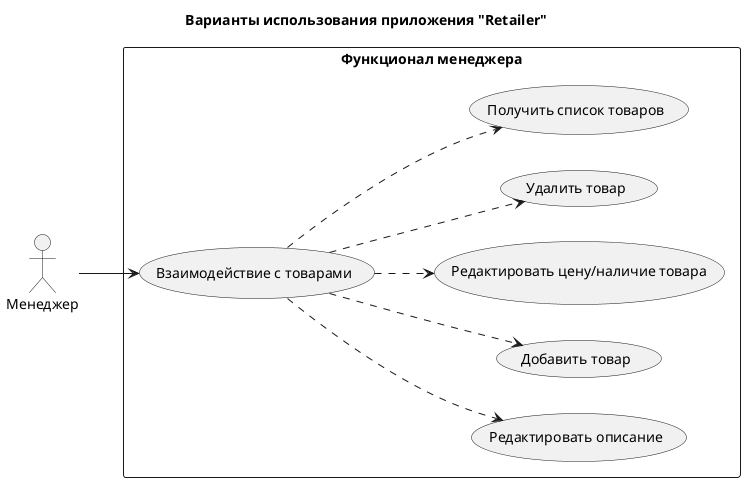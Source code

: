 @startuml "Retailer"

title Варианты использования приложения "Retailer"

left to right direction

actor :Менеджер: as Admin


rectangle "Функционал менеджера" {
    usecase "Взаимодействие с товарами" as Product
    usecase "Редактировать описание" as AdminEditProduct
    usecase "Добавить товар" as AdminAddProduct
	usecase "Редактировать цену/наличие товара" as AdminProductEdit
    usecase "Удалить товар" as AdminRemoveProduct
    usecase "Получить список товаров" as AdminProductList
}
Admin --> Product
Product ..> AdminProductList
Product ..> AdminAddProduct
Product ..> AdminProductEdit
Product ..> AdminRemoveProduct
Product ..> AdminEditProduct
@enduml
